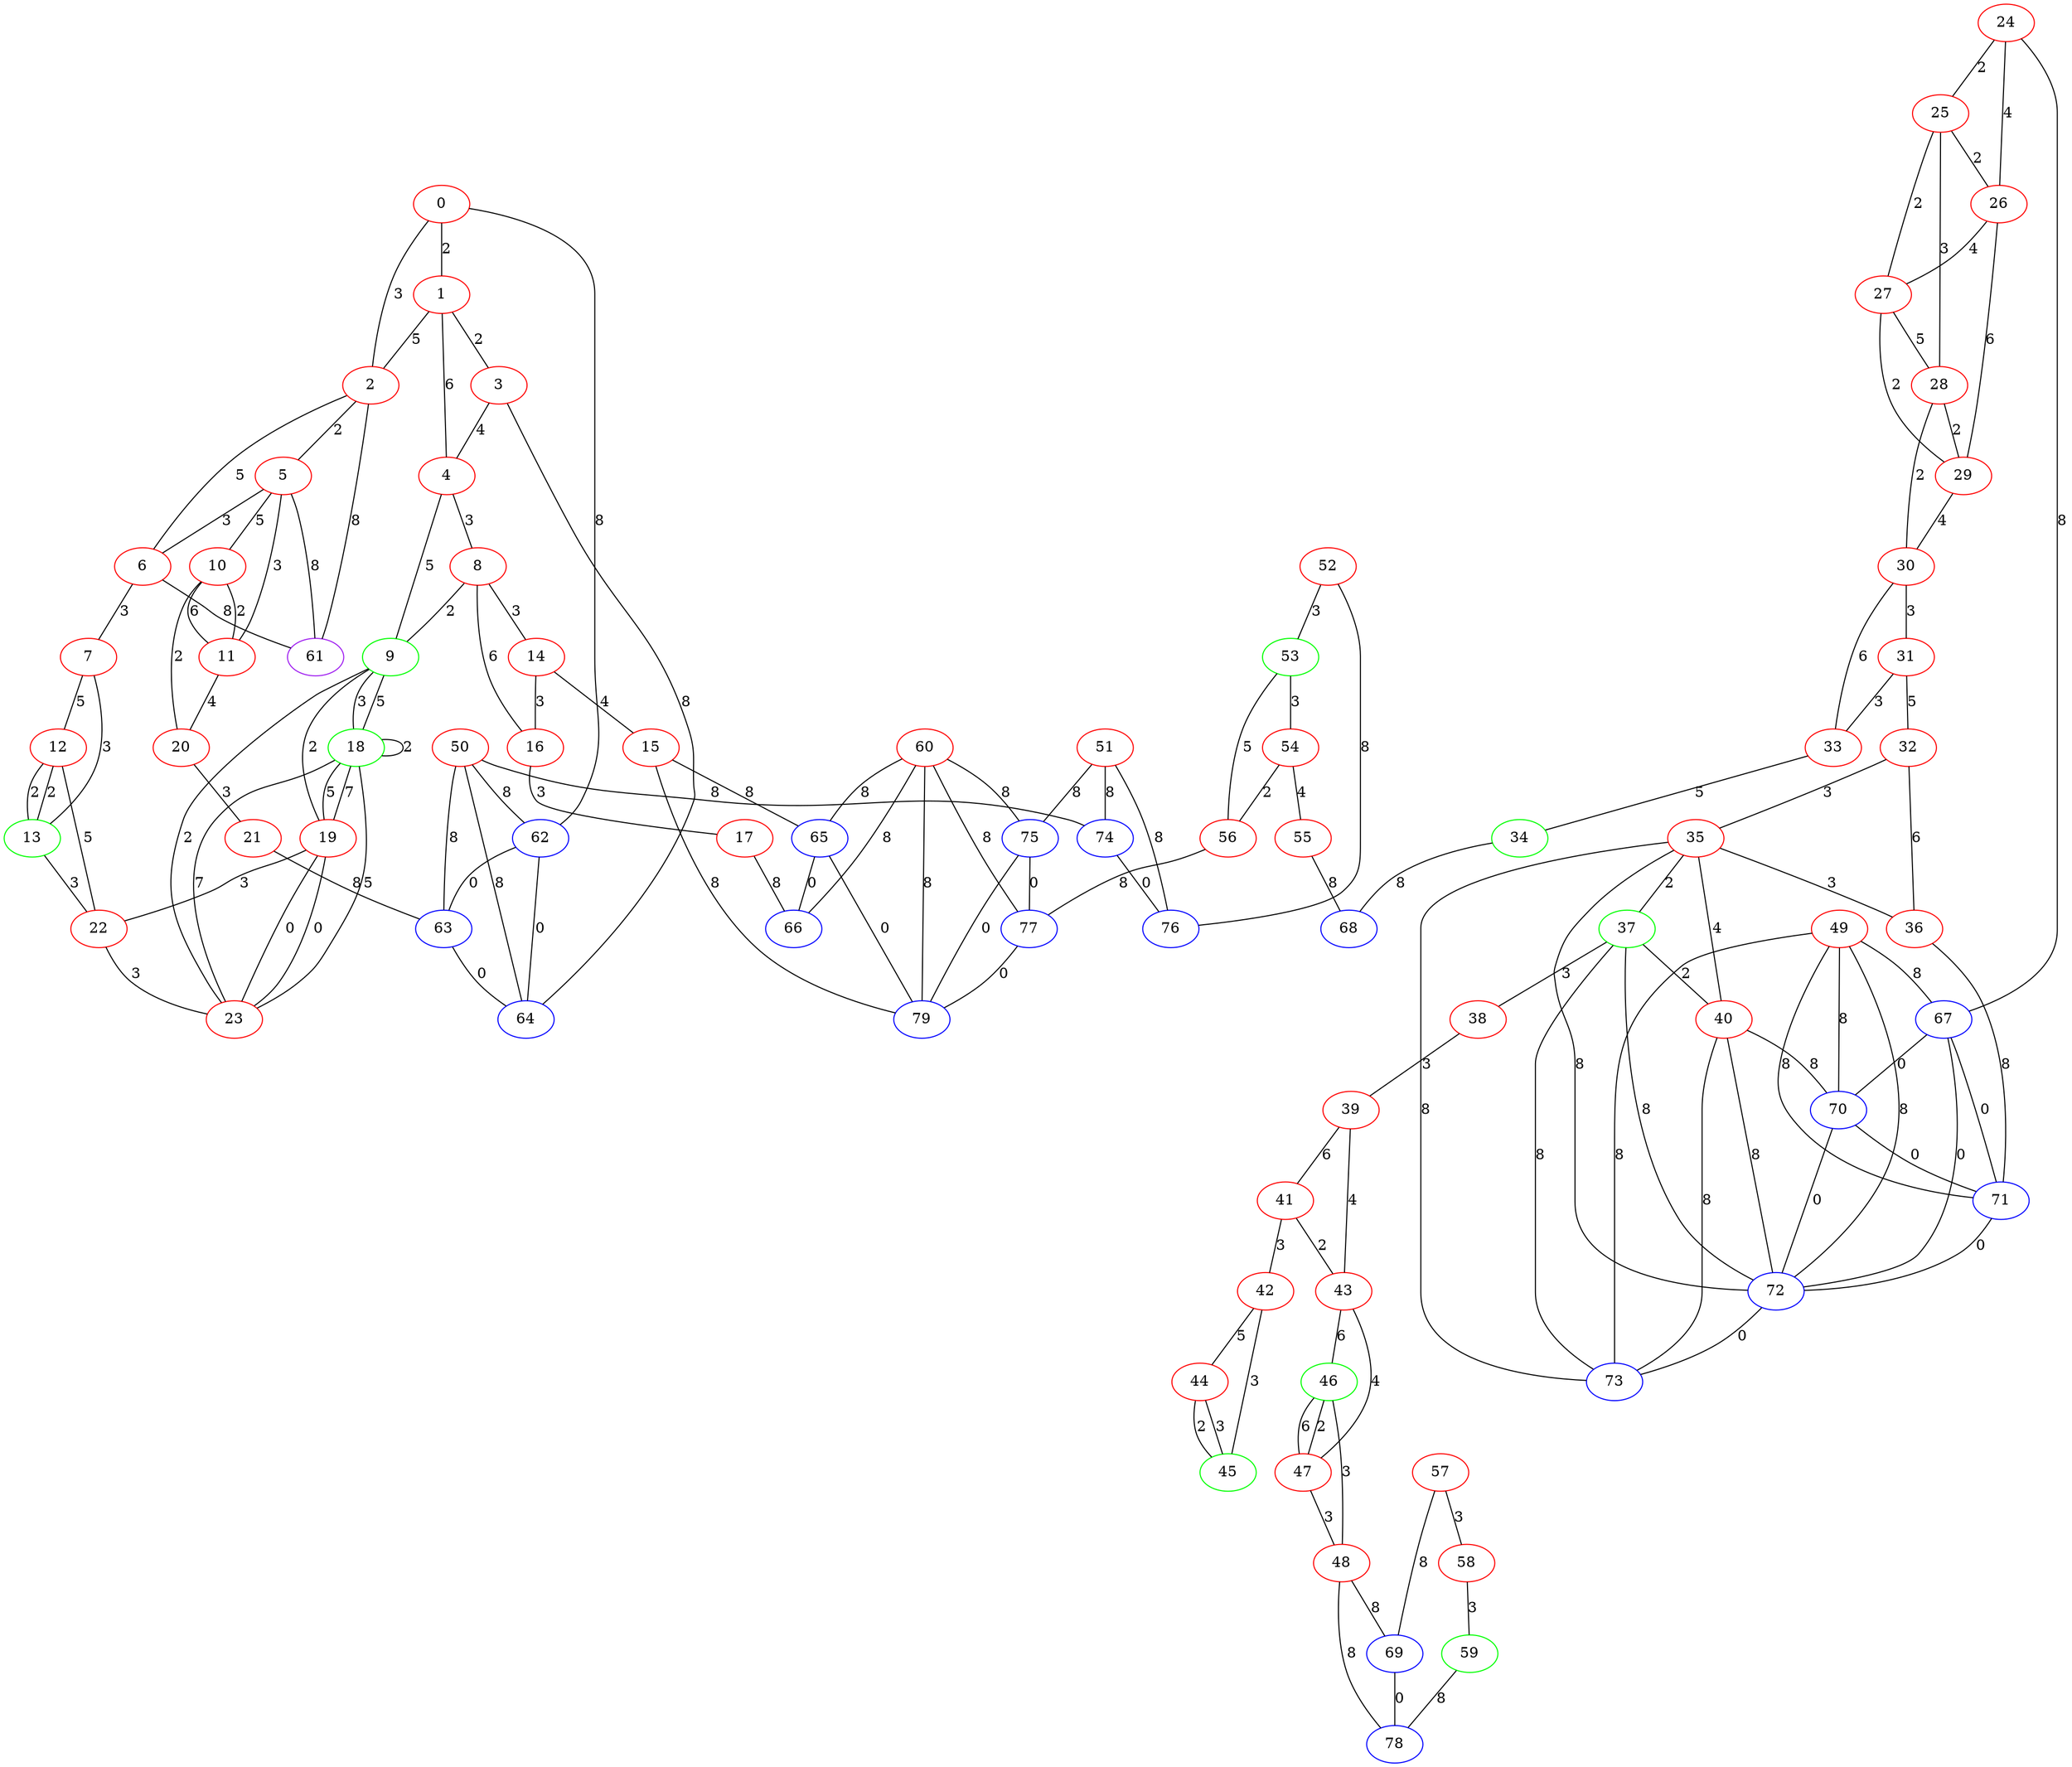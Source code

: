 graph "" {
0 [color=red, weight=1];
1 [color=red, weight=1];
2 [color=red, weight=1];
3 [color=red, weight=1];
4 [color=red, weight=1];
5 [color=red, weight=1];
6 [color=red, weight=1];
7 [color=red, weight=1];
8 [color=red, weight=1];
9 [color=green, weight=2];
10 [color=red, weight=1];
11 [color=red, weight=1];
12 [color=red, weight=1];
13 [color=green, weight=2];
14 [color=red, weight=1];
15 [color=red, weight=1];
16 [color=red, weight=1];
17 [color=red, weight=1];
18 [color=green, weight=2];
19 [color=red, weight=1];
20 [color=red, weight=1];
21 [color=red, weight=1];
22 [color=red, weight=1];
23 [color=red, weight=1];
24 [color=red, weight=1];
25 [color=red, weight=1];
26 [color=red, weight=1];
27 [color=red, weight=1];
28 [color=red, weight=1];
29 [color=red, weight=1];
30 [color=red, weight=1];
31 [color=red, weight=1];
32 [color=red, weight=1];
33 [color=red, weight=1];
34 [color=green, weight=2];
35 [color=red, weight=1];
36 [color=red, weight=1];
37 [color=green, weight=2];
38 [color=red, weight=1];
39 [color=red, weight=1];
40 [color=red, weight=1];
41 [color=red, weight=1];
42 [color=red, weight=1];
43 [color=red, weight=1];
44 [color=red, weight=1];
45 [color=green, weight=2];
46 [color=green, weight=2];
47 [color=red, weight=1];
48 [color=red, weight=1];
49 [color=red, weight=1];
50 [color=red, weight=1];
51 [color=red, weight=1];
52 [color=red, weight=1];
53 [color=green, weight=2];
54 [color=red, weight=1];
55 [color=red, weight=1];
56 [color=red, weight=1];
57 [color=red, weight=1];
58 [color=red, weight=1];
59 [color=green, weight=2];
60 [color=red, weight=1];
61 [color=purple, weight=4];
62 [color=blue, weight=3];
63 [color=blue, weight=3];
64 [color=blue, weight=3];
65 [color=blue, weight=3];
66 [color=blue, weight=3];
67 [color=blue, weight=3];
68 [color=blue, weight=3];
69 [color=blue, weight=3];
70 [color=blue, weight=3];
71 [color=blue, weight=3];
72 [color=blue, weight=3];
73 [color=blue, weight=3];
74 [color=blue, weight=3];
75 [color=blue, weight=3];
76 [color=blue, weight=3];
77 [color=blue, weight=3];
78 [color=blue, weight=3];
79 [color=blue, weight=3];
0 -- 1  [key=0, label=2];
0 -- 2  [key=0, label=3];
0 -- 62  [key=0, label=8];
1 -- 2  [key=0, label=5];
1 -- 3  [key=0, label=2];
1 -- 4  [key=0, label=6];
2 -- 5  [key=0, label=2];
2 -- 6  [key=0, label=5];
2 -- 61  [key=0, label=8];
3 -- 64  [key=0, label=8];
3 -- 4  [key=0, label=4];
4 -- 8  [key=0, label=3];
4 -- 9  [key=0, label=5];
5 -- 11  [key=0, label=3];
5 -- 10  [key=0, label=5];
5 -- 6  [key=0, label=3];
5 -- 61  [key=0, label=8];
6 -- 61  [key=0, label=8];
6 -- 7  [key=0, label=3];
7 -- 12  [key=0, label=5];
7 -- 13  [key=0, label=3];
8 -- 16  [key=0, label=6];
8 -- 9  [key=0, label=2];
8 -- 14  [key=0, label=3];
9 -- 18  [key=0, label=3];
9 -- 18  [key=1, label=5];
9 -- 19  [key=0, label=2];
9 -- 23  [key=0, label=2];
10 -- 11  [key=0, label=6];
10 -- 11  [key=1, label=2];
10 -- 20  [key=0, label=2];
11 -- 20  [key=0, label=4];
12 -- 13  [key=0, label=2];
12 -- 13  [key=1, label=2];
12 -- 22  [key=0, label=5];
13 -- 22  [key=0, label=3];
14 -- 16  [key=0, label=3];
14 -- 15  [key=0, label=4];
15 -- 65  [key=0, label=8];
15 -- 79  [key=0, label=8];
16 -- 17  [key=0, label=3];
17 -- 66  [key=0, label=8];
18 -- 18  [key=0, label=2];
18 -- 19  [key=0, label=5];
18 -- 19  [key=1, label=7];
18 -- 23  [key=0, label=5];
18 -- 23  [key=1, label=7];
19 -- 22  [key=0, label=3];
19 -- 23  [key=0, label=0];
19 -- 23  [key=1, label=0];
20 -- 21  [key=0, label=3];
21 -- 63  [key=0, label=8];
22 -- 23  [key=0, label=3];
24 -- 25  [key=0, label=2];
24 -- 26  [key=0, label=4];
24 -- 67  [key=0, label=8];
25 -- 26  [key=0, label=2];
25 -- 27  [key=0, label=2];
25 -- 28  [key=0, label=3];
26 -- 27  [key=0, label=4];
26 -- 29  [key=0, label=6];
27 -- 28  [key=0, label=5];
27 -- 29  [key=0, label=2];
28 -- 29  [key=0, label=2];
28 -- 30  [key=0, label=2];
29 -- 30  [key=0, label=4];
30 -- 33  [key=0, label=6];
30 -- 31  [key=0, label=3];
31 -- 32  [key=0, label=5];
31 -- 33  [key=0, label=3];
32 -- 35  [key=0, label=3];
32 -- 36  [key=0, label=6];
33 -- 34  [key=0, label=5];
34 -- 68  [key=0, label=8];
35 -- 36  [key=0, label=3];
35 -- 37  [key=0, label=2];
35 -- 40  [key=0, label=4];
35 -- 73  [key=0, label=8];
35 -- 72  [key=0, label=8];
36 -- 71  [key=0, label=8];
37 -- 40  [key=0, label=2];
37 -- 72  [key=0, label=8];
37 -- 38  [key=0, label=3];
37 -- 73  [key=0, label=8];
38 -- 39  [key=0, label=3];
39 -- 41  [key=0, label=6];
39 -- 43  [key=0, label=4];
40 -- 72  [key=0, label=8];
40 -- 73  [key=0, label=8];
40 -- 70  [key=0, label=8];
41 -- 42  [key=0, label=3];
41 -- 43  [key=0, label=2];
42 -- 44  [key=0, label=5];
42 -- 45  [key=0, label=3];
43 -- 47  [key=0, label=4];
43 -- 46  [key=0, label=6];
44 -- 45  [key=0, label=3];
44 -- 45  [key=1, label=2];
46 -- 48  [key=0, label=3];
46 -- 47  [key=0, label=2];
46 -- 47  [key=1, label=6];
47 -- 48  [key=0, label=3];
48 -- 78  [key=0, label=8];
48 -- 69  [key=0, label=8];
49 -- 72  [key=0, label=8];
49 -- 73  [key=0, label=8];
49 -- 67  [key=0, label=8];
49 -- 70  [key=0, label=8];
49 -- 71  [key=0, label=8];
50 -- 64  [key=0, label=8];
50 -- 74  [key=0, label=8];
50 -- 62  [key=0, label=8];
50 -- 63  [key=0, label=8];
51 -- 74  [key=0, label=8];
51 -- 75  [key=0, label=8];
51 -- 76  [key=0, label=8];
52 -- 76  [key=0, label=8];
52 -- 53  [key=0, label=3];
53 -- 56  [key=0, label=5];
53 -- 54  [key=0, label=3];
54 -- 56  [key=0, label=2];
54 -- 55  [key=0, label=4];
55 -- 68  [key=0, label=8];
56 -- 77  [key=0, label=8];
57 -- 58  [key=0, label=3];
57 -- 69  [key=0, label=8];
58 -- 59  [key=0, label=3];
59 -- 78  [key=0, label=8];
60 -- 65  [key=0, label=8];
60 -- 66  [key=0, label=8];
60 -- 75  [key=0, label=8];
60 -- 77  [key=0, label=8];
60 -- 79  [key=0, label=8];
62 -- 64  [key=0, label=0];
62 -- 63  [key=0, label=0];
63 -- 64  [key=0, label=0];
65 -- 66  [key=0, label=0];
65 -- 79  [key=0, label=0];
67 -- 72  [key=0, label=0];
67 -- 70  [key=0, label=0];
67 -- 71  [key=0, label=0];
69 -- 78  [key=0, label=0];
70 -- 72  [key=0, label=0];
70 -- 71  [key=0, label=0];
71 -- 72  [key=0, label=0];
72 -- 73  [key=0, label=0];
74 -- 76  [key=0, label=0];
75 -- 77  [key=0, label=0];
75 -- 79  [key=0, label=0];
77 -- 79  [key=0, label=0];
}
